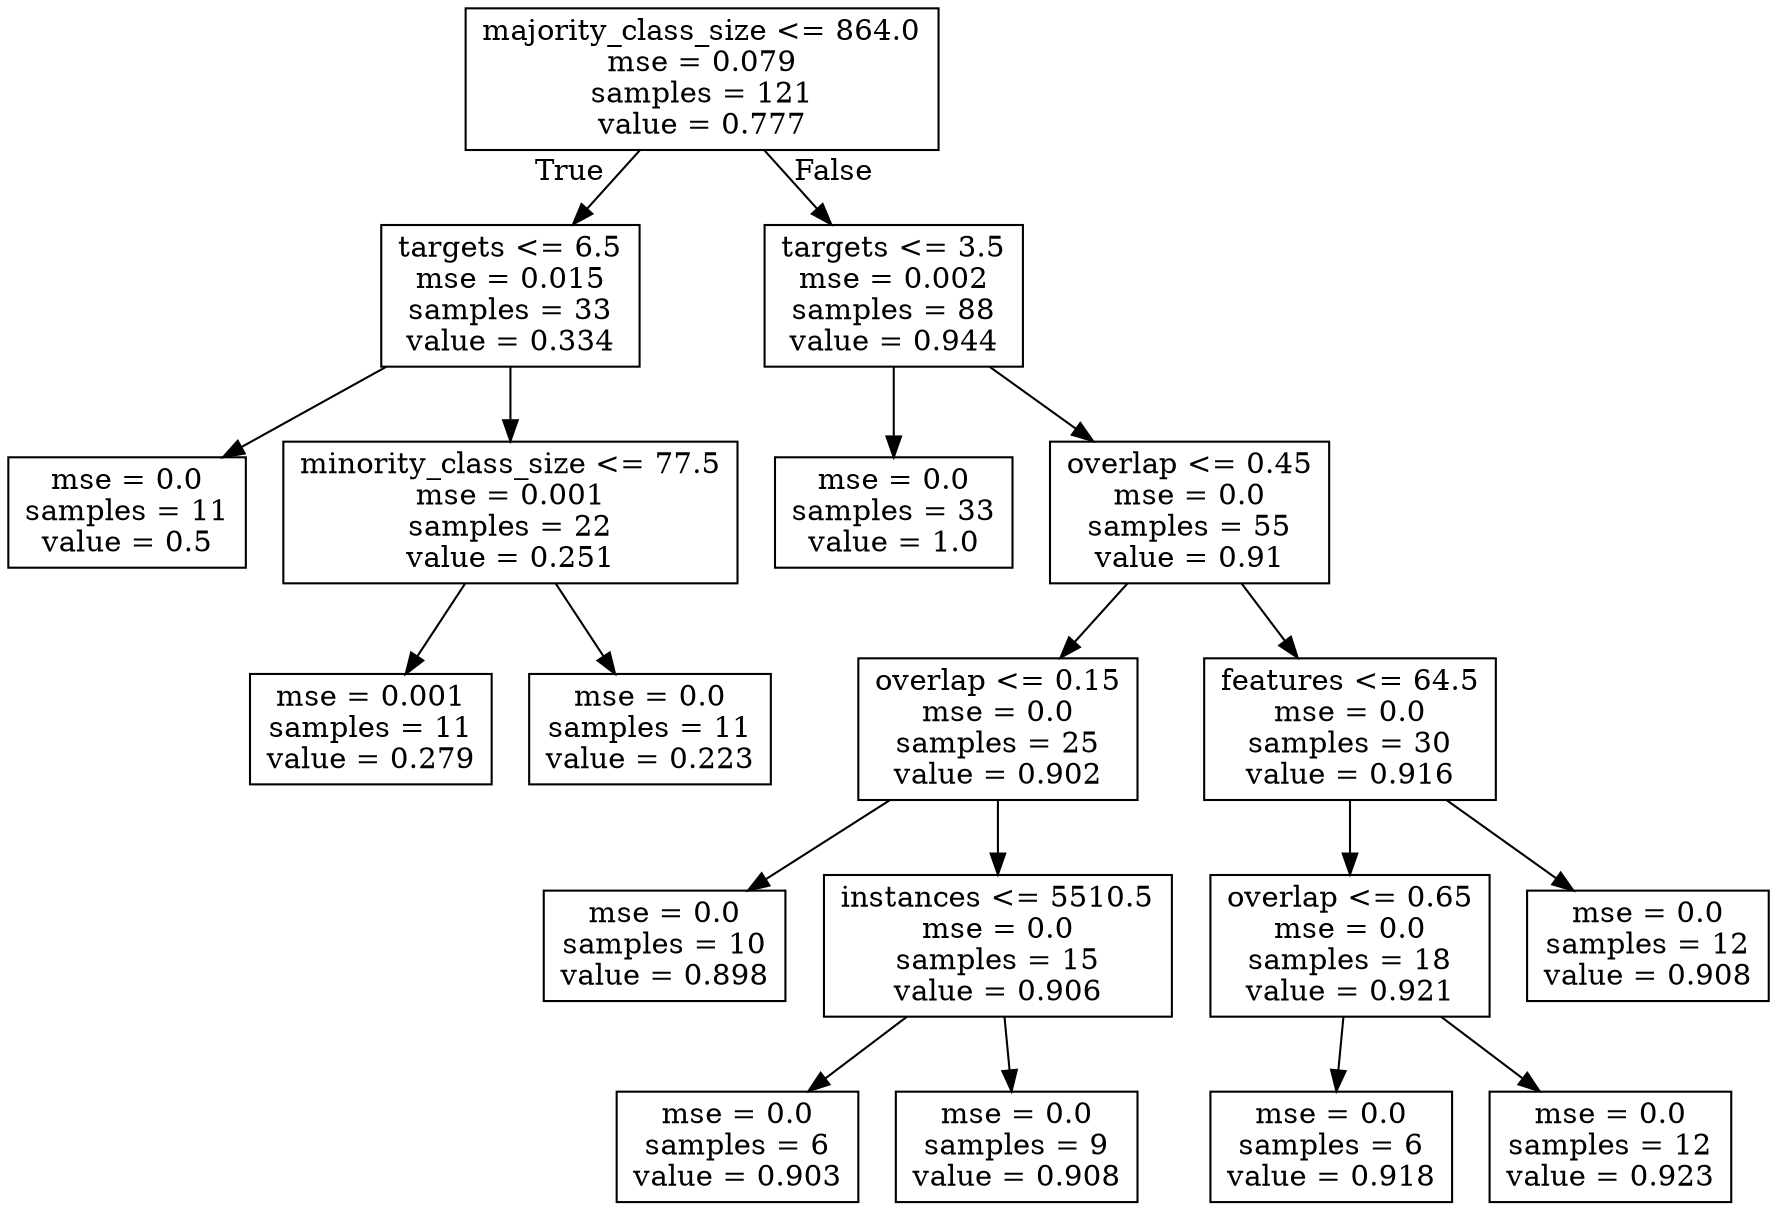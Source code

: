 digraph Tree {
node [shape=box] ;
0 [label="majority_class_size <= 864.0\nmse = 0.079\nsamples = 121\nvalue = 0.777"] ;
1 [label="targets <= 6.5\nmse = 0.015\nsamples = 33\nvalue = 0.334"] ;
0 -> 1 [labeldistance=2.5, labelangle=45, headlabel="True"] ;
2 [label="mse = 0.0\nsamples = 11\nvalue = 0.5"] ;
1 -> 2 ;
3 [label="minority_class_size <= 77.5\nmse = 0.001\nsamples = 22\nvalue = 0.251"] ;
1 -> 3 ;
4 [label="mse = 0.001\nsamples = 11\nvalue = 0.279"] ;
3 -> 4 ;
5 [label="mse = 0.0\nsamples = 11\nvalue = 0.223"] ;
3 -> 5 ;
6 [label="targets <= 3.5\nmse = 0.002\nsamples = 88\nvalue = 0.944"] ;
0 -> 6 [labeldistance=2.5, labelangle=-45, headlabel="False"] ;
7 [label="mse = 0.0\nsamples = 33\nvalue = 1.0"] ;
6 -> 7 ;
8 [label="overlap <= 0.45\nmse = 0.0\nsamples = 55\nvalue = 0.91"] ;
6 -> 8 ;
9 [label="overlap <= 0.15\nmse = 0.0\nsamples = 25\nvalue = 0.902"] ;
8 -> 9 ;
10 [label="mse = 0.0\nsamples = 10\nvalue = 0.898"] ;
9 -> 10 ;
11 [label="instances <= 5510.5\nmse = 0.0\nsamples = 15\nvalue = 0.906"] ;
9 -> 11 ;
12 [label="mse = 0.0\nsamples = 6\nvalue = 0.903"] ;
11 -> 12 ;
13 [label="mse = 0.0\nsamples = 9\nvalue = 0.908"] ;
11 -> 13 ;
14 [label="features <= 64.5\nmse = 0.0\nsamples = 30\nvalue = 0.916"] ;
8 -> 14 ;
15 [label="overlap <= 0.65\nmse = 0.0\nsamples = 18\nvalue = 0.921"] ;
14 -> 15 ;
16 [label="mse = 0.0\nsamples = 6\nvalue = 0.918"] ;
15 -> 16 ;
17 [label="mse = 0.0\nsamples = 12\nvalue = 0.923"] ;
15 -> 17 ;
18 [label="mse = 0.0\nsamples = 12\nvalue = 0.908"] ;
14 -> 18 ;
}